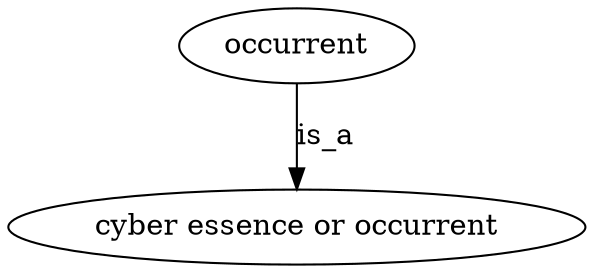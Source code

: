 digraph {
	graph [bb="0,0,276.88,123"];
	node [label="\N"];
	occurrent	 [height=0.5,
		label=occurrent,
		pos="138.44,105",
		width=1.5707];
	"cyber essence or occurrent"	 [height=0.5,
		pos="138.44,18",
		width=3.8455];
	occurrent -> "cyber essence or occurrent"	 [label=is_a,
		lp="152.44,61.5",
		pos="e,138.44,36.003 138.44,86.974 138.44,75.192 138.44,59.561 138.44,46.158"];
}
